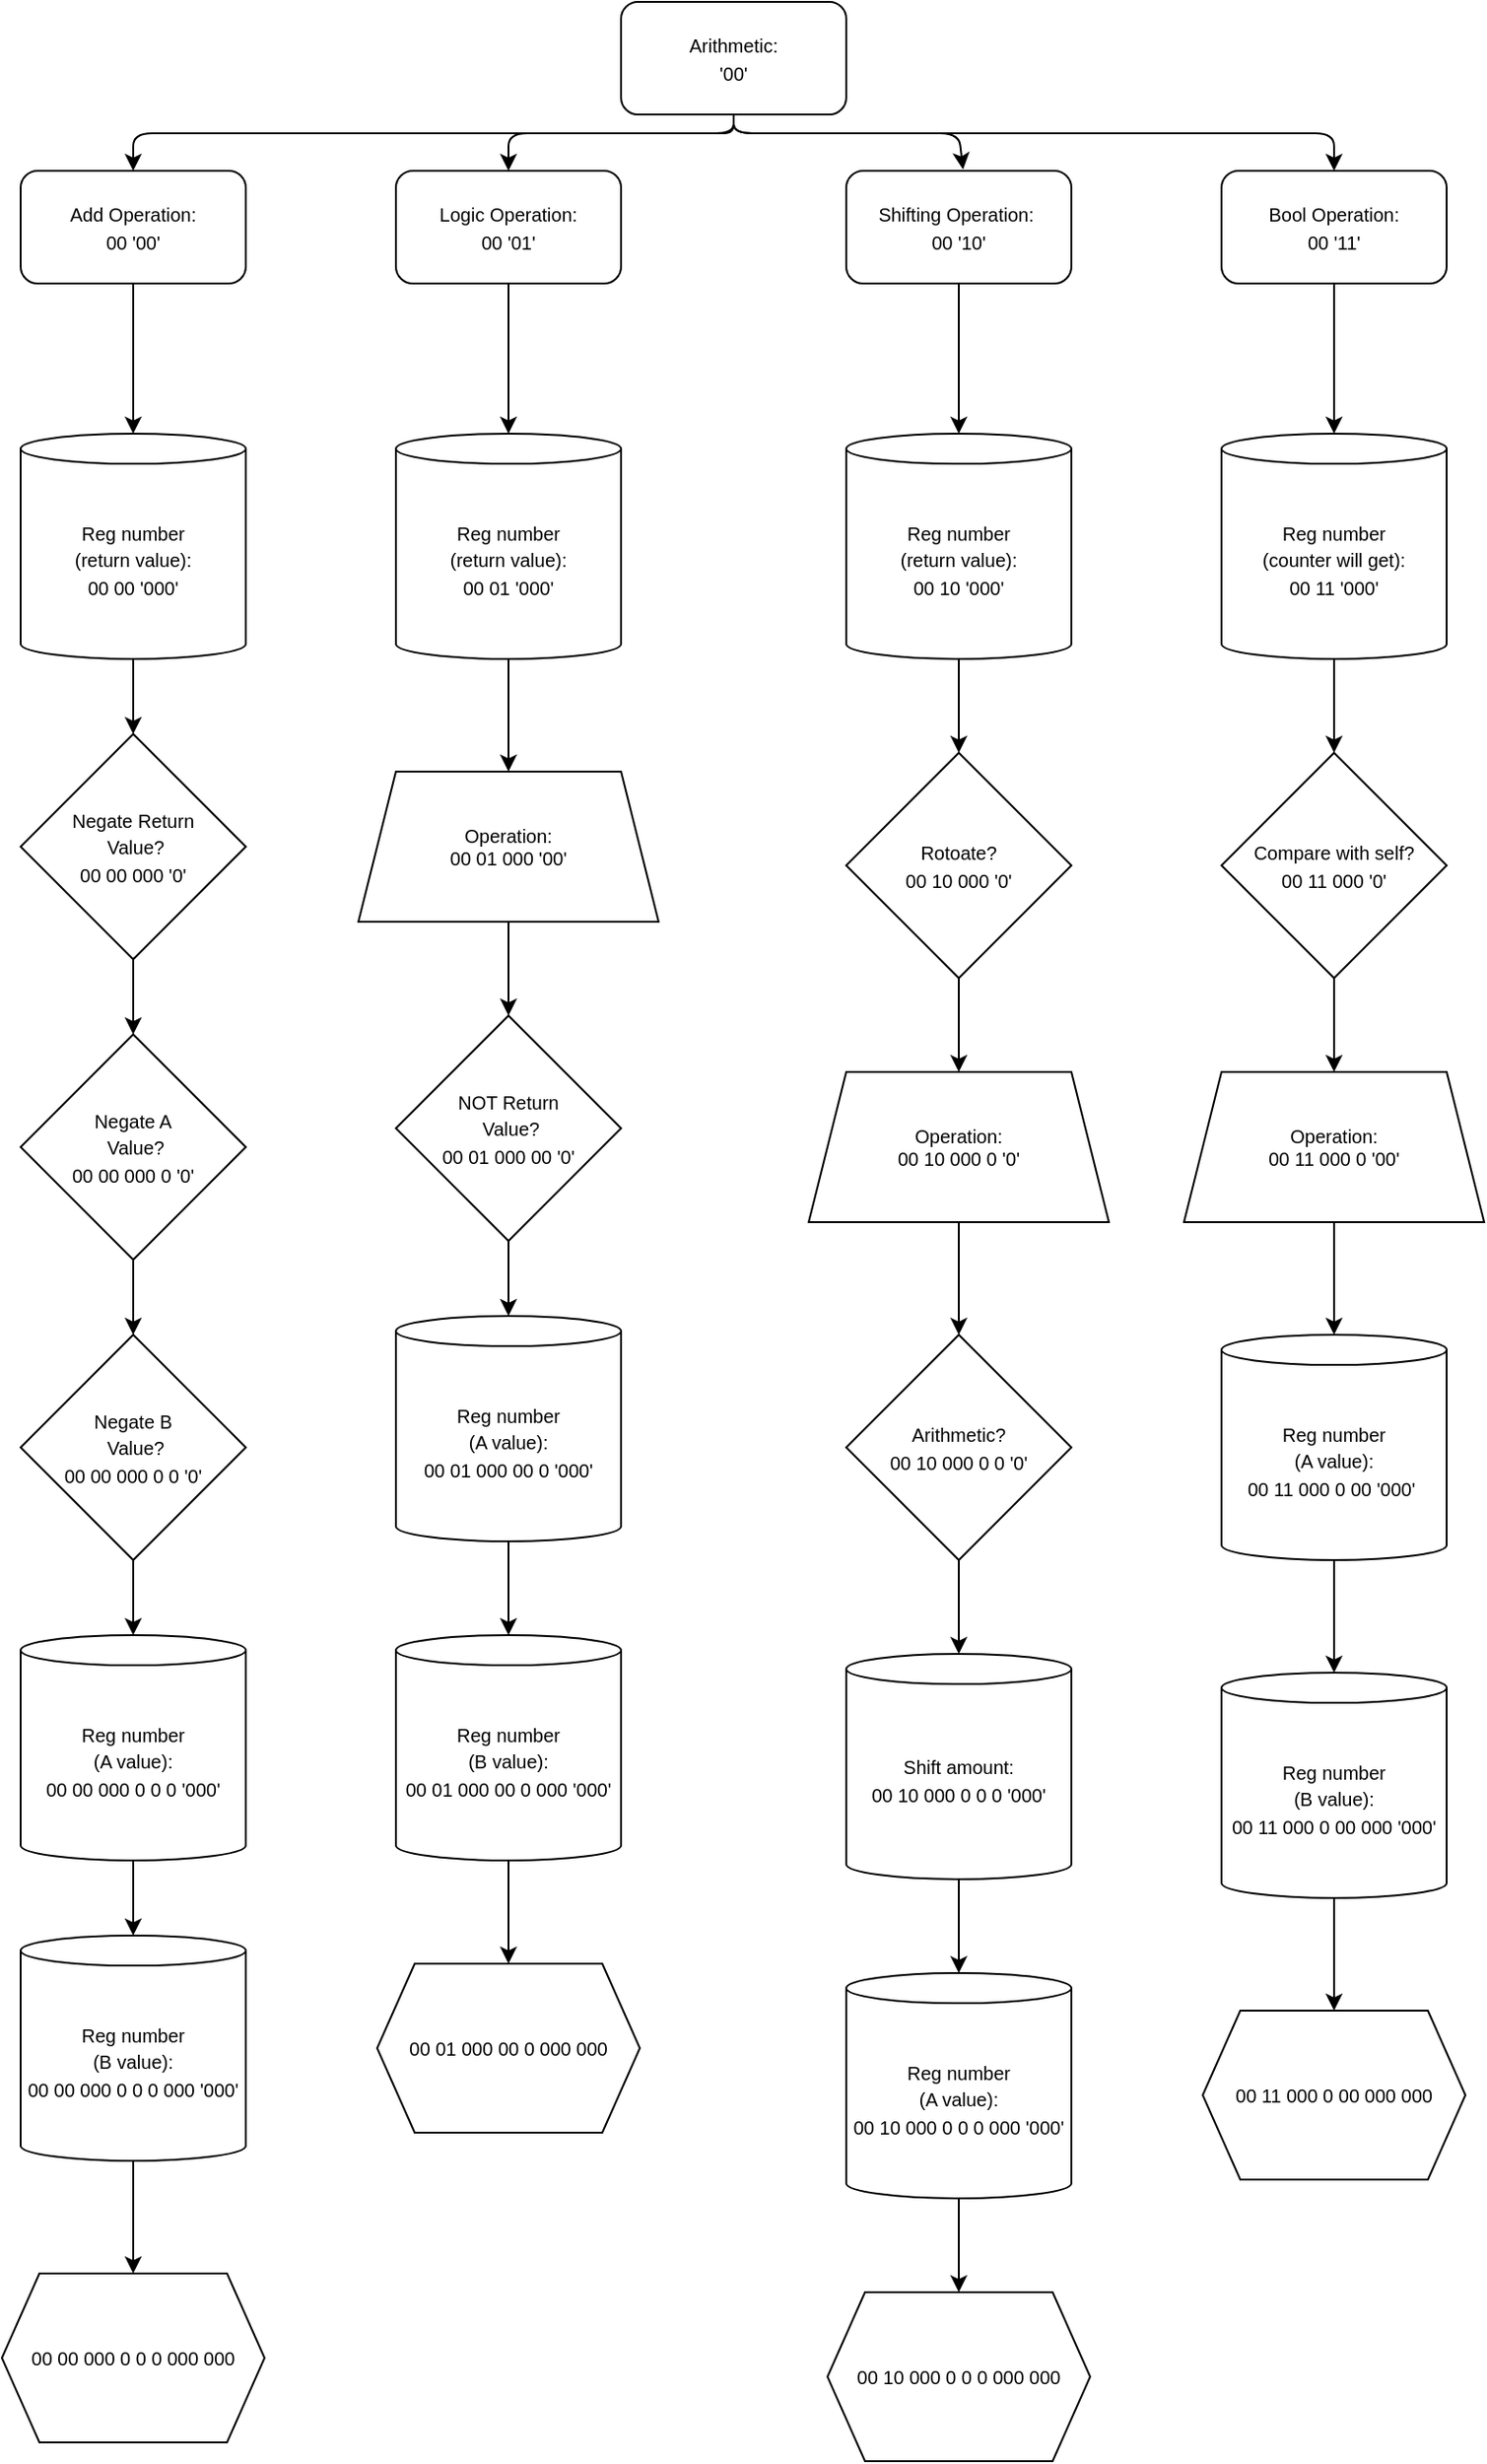 <mxfile>
    <diagram id="c882TivcuehydT_pIS8j" name="Page-1">
        <mxGraphModel dx="773" dy="856" grid="1" gridSize="10" guides="1" tooltips="1" connect="1" arrows="1" fold="1" page="1" pageScale="1" pageWidth="850" pageHeight="1100" math="0" shadow="0">
            <root>
                <mxCell id="0"/>
                <mxCell id="1" parent="0"/>
                <mxCell id="2" value="&lt;font style=&quot;font-size: 10px;&quot;&gt;Arithmetic:&lt;br&gt;'00'&lt;/font&gt;" style="rounded=1;whiteSpace=wrap;html=1;" parent="1" vertex="1">
                    <mxGeometry x="360" y="50" width="120" height="60" as="geometry"/>
                </mxCell>
                <mxCell id="3" value="&lt;font style=&quot;font-size: 10px;&quot;&gt;Add Operation:&lt;br&gt;&lt;font style=&quot;&quot;&gt;00 '00'&lt;/font&gt;&lt;/font&gt;" style="rounded=1;whiteSpace=wrap;html=1;" parent="1" vertex="1">
                    <mxGeometry x="40" y="140" width="120" height="60" as="geometry"/>
                </mxCell>
                <mxCell id="4" value="&lt;font style=&quot;font-size: 10px;&quot;&gt;Logic Operation:&lt;br&gt;00 '01'&lt;/font&gt;" style="rounded=1;whiteSpace=wrap;html=1;" parent="1" vertex="1">
                    <mxGeometry x="240" y="140" width="120" height="60" as="geometry"/>
                </mxCell>
                <mxCell id="6" value="&lt;font style=&quot;font-size: 10px;&quot;&gt;Shifting Operation:&amp;nbsp;&lt;br&gt;00 '10'&lt;/font&gt;" style="rounded=1;whiteSpace=wrap;html=1;" parent="1" vertex="1">
                    <mxGeometry x="480" y="140" width="120" height="60" as="geometry"/>
                </mxCell>
                <mxCell id="7" value="&lt;font style=&quot;font-size: 10px;&quot;&gt;Bool Operation:&lt;br&gt;00 '11'&lt;/font&gt;" style="rounded=1;whiteSpace=wrap;html=1;" parent="1" vertex="1">
                    <mxGeometry x="680" y="140" width="120" height="60" as="geometry"/>
                </mxCell>
                <mxCell id="9" value="&lt;font style=&quot;font-size: 10px;&quot;&gt;Negate Return&lt;br&gt;&amp;nbsp;Value?&lt;br&gt;00 00 000 '0'&lt;/font&gt;" style="rhombus;whiteSpace=wrap;html=1;" parent="1" vertex="1">
                    <mxGeometry x="40" y="440" width="120" height="120" as="geometry"/>
                </mxCell>
                <mxCell id="11" value="&lt;font style=&quot;font-size: 10px;&quot;&gt;Reg number&lt;br&gt;(return value):&lt;br&gt;00 00 '000'&lt;/font&gt;" style="shape=cylinder3;whiteSpace=wrap;html=1;boundedLbl=1;backgroundOutline=1;size=8.031;" parent="1" vertex="1">
                    <mxGeometry x="40" y="280" width="120" height="120" as="geometry"/>
                </mxCell>
                <mxCell id="12" value="&lt;font style=&quot;font-size: 10px;&quot;&gt;Negate A&lt;br&gt;&amp;nbsp;Value?&lt;br&gt;00 00 000 0 '0'&lt;/font&gt;" style="rhombus;whiteSpace=wrap;html=1;" parent="1" vertex="1">
                    <mxGeometry x="40" y="600" width="120" height="120" as="geometry"/>
                </mxCell>
                <mxCell id="13" value="&lt;font style=&quot;font-size: 10px;&quot;&gt;Negate B&lt;br&gt;&amp;nbsp;Value?&lt;br&gt;00 00 000 0 0 '0'&lt;/font&gt;" style="rhombus;whiteSpace=wrap;html=1;" parent="1" vertex="1">
                    <mxGeometry x="40" y="760" width="120" height="120" as="geometry"/>
                </mxCell>
                <mxCell id="14" value="&lt;font style=&quot;font-size: 10px;&quot;&gt;Reg number&lt;br&gt;(A value):&lt;br&gt;00 00 000 0 0 0 '000'&lt;/font&gt;" style="shape=cylinder3;whiteSpace=wrap;html=1;boundedLbl=1;backgroundOutline=1;size=8.031;" vertex="1" parent="1">
                    <mxGeometry x="40" y="920" width="120" height="120" as="geometry"/>
                </mxCell>
                <mxCell id="16" value="&lt;font style=&quot;font-size: 10px;&quot;&gt;Reg number&lt;br&gt;(B value):&lt;br&gt;00 00 000 0 0 0 000 '000'&lt;/font&gt;" style="shape=cylinder3;whiteSpace=wrap;html=1;boundedLbl=1;backgroundOutline=1;size=8.031;" vertex="1" parent="1">
                    <mxGeometry x="40" y="1080" width="120" height="120" as="geometry"/>
                </mxCell>
                <mxCell id="17" value="00 00 000 0 0 0 000 000" style="shape=hexagon;perimeter=hexagonPerimeter2;whiteSpace=wrap;html=1;fixedSize=1;strokeColor=default;fontFamily=Helvetica;fontSize=10;fontColor=default;fillColor=default;" vertex="1" parent="1">
                    <mxGeometry x="30" y="1260" width="140" height="90" as="geometry"/>
                </mxCell>
                <mxCell id="18" value="&lt;font style=&quot;font-size: 10px;&quot;&gt;Reg number&lt;br&gt;(return value):&lt;br&gt;00 01 '000'&lt;/font&gt;" style="shape=cylinder3;whiteSpace=wrap;html=1;boundedLbl=1;backgroundOutline=1;size=8.031;" vertex="1" parent="1">
                    <mxGeometry x="240" y="280" width="120" height="120" as="geometry"/>
                </mxCell>
                <mxCell id="19" value="Operation:&lt;br&gt;00 01 000 '00'" style="shape=trapezoid;perimeter=trapezoidPerimeter;whiteSpace=wrap;html=1;fixedSize=1;strokeColor=default;fontFamily=Helvetica;fontSize=10;fontColor=default;fillColor=default;" vertex="1" parent="1">
                    <mxGeometry x="220" y="460" width="160" height="80" as="geometry"/>
                </mxCell>
                <mxCell id="20" value="&lt;font style=&quot;font-size: 10px;&quot;&gt;NOT Return&lt;br&gt;&amp;nbsp;Value?&lt;br&gt;00 01 000 00 '0'&lt;/font&gt;" style="rhombus;whiteSpace=wrap;html=1;" vertex="1" parent="1">
                    <mxGeometry x="240" y="590" width="120" height="120" as="geometry"/>
                </mxCell>
                <mxCell id="21" value="&lt;font style=&quot;font-size: 10px;&quot;&gt;Reg number&lt;br&gt;(A value):&lt;br&gt;00 01 000 00 0 '000'&lt;/font&gt;" style="shape=cylinder3;whiteSpace=wrap;html=1;boundedLbl=1;backgroundOutline=1;size=8.031;" vertex="1" parent="1">
                    <mxGeometry x="240" y="750" width="120" height="120" as="geometry"/>
                </mxCell>
                <mxCell id="22" value="&lt;font style=&quot;font-size: 10px;&quot;&gt;Reg number&lt;br&gt;(B value):&lt;br&gt;00 01 000 00 0 000 '000'&lt;/font&gt;" style="shape=cylinder3;whiteSpace=wrap;html=1;boundedLbl=1;backgroundOutline=1;size=8.031;" vertex="1" parent="1">
                    <mxGeometry x="240" y="920" width="120" height="120" as="geometry"/>
                </mxCell>
                <mxCell id="25" value="00 01 000 00 0 000 000" style="shape=hexagon;perimeter=hexagonPerimeter2;whiteSpace=wrap;html=1;fixedSize=1;strokeColor=default;fontFamily=Helvetica;fontSize=10;fontColor=default;fillColor=default;" vertex="1" parent="1">
                    <mxGeometry x="230" y="1095" width="140" height="90" as="geometry"/>
                </mxCell>
                <mxCell id="26" value="&lt;font style=&quot;font-size: 10px;&quot;&gt;Reg number&lt;br&gt;(return value):&lt;br&gt;00 10 '000'&lt;/font&gt;" style="shape=cylinder3;whiteSpace=wrap;html=1;boundedLbl=1;backgroundOutline=1;size=8.031;" vertex="1" parent="1">
                    <mxGeometry x="480" y="280" width="120" height="120" as="geometry"/>
                </mxCell>
                <mxCell id="28" value="Operation:&lt;br&gt;00 10 000 0 '0'" style="shape=trapezoid;perimeter=trapezoidPerimeter;whiteSpace=wrap;html=1;fixedSize=1;strokeColor=default;fontFamily=Helvetica;fontSize=10;fontColor=default;fillColor=default;" vertex="1" parent="1">
                    <mxGeometry x="460" y="620" width="160" height="80" as="geometry"/>
                </mxCell>
                <mxCell id="29" value="&lt;font style=&quot;font-size: 10px;&quot;&gt;Arithmetic?&lt;br&gt;00 10 000 0 0 '0'&lt;/font&gt;" style="rhombus;whiteSpace=wrap;html=1;" vertex="1" parent="1">
                    <mxGeometry x="480" y="760" width="120" height="120" as="geometry"/>
                </mxCell>
                <mxCell id="31" value="&lt;font style=&quot;font-size: 10px;&quot;&gt;Rotoate?&lt;br&gt;00 10 000 '0'&lt;/font&gt;" style="rhombus;whiteSpace=wrap;html=1;" vertex="1" parent="1">
                    <mxGeometry x="480" y="450" width="120" height="120" as="geometry"/>
                </mxCell>
                <mxCell id="33" value="&lt;font style=&quot;font-size: 10px;&quot;&gt;Shift amount:&lt;br&gt;00 10 000 0 0 0 '000'&lt;/font&gt;" style="shape=cylinder3;whiteSpace=wrap;html=1;boundedLbl=1;backgroundOutline=1;size=8.031;" vertex="1" parent="1">
                    <mxGeometry x="480" y="930" width="120" height="120" as="geometry"/>
                </mxCell>
                <mxCell id="34" value="&lt;font style=&quot;font-size: 10px;&quot;&gt;Reg number&lt;br&gt;(A value):&lt;br&gt;00 10 000 0 0 0 000 '000'&lt;/font&gt;" style="shape=cylinder3;whiteSpace=wrap;html=1;boundedLbl=1;backgroundOutline=1;size=8.031;" vertex="1" parent="1">
                    <mxGeometry x="480" y="1100" width="120" height="120" as="geometry"/>
                </mxCell>
                <mxCell id="36" value="00 10 000 0 0 0 000 000" style="shape=hexagon;perimeter=hexagonPerimeter2;whiteSpace=wrap;html=1;fixedSize=1;strokeColor=default;fontFamily=Helvetica;fontSize=10;fontColor=default;fillColor=default;" vertex="1" parent="1">
                    <mxGeometry x="470" y="1270" width="140" height="90" as="geometry"/>
                </mxCell>
                <mxCell id="39" value="Operation:&lt;br&gt;00 11 000 0 '00'" style="shape=trapezoid;perimeter=trapezoidPerimeter;whiteSpace=wrap;html=1;fixedSize=1;strokeColor=default;fontFamily=Helvetica;fontSize=10;fontColor=default;fillColor=default;" vertex="1" parent="1">
                    <mxGeometry x="660" y="620" width="160" height="80" as="geometry"/>
                </mxCell>
                <mxCell id="40" value="&lt;font style=&quot;font-size: 10px;&quot;&gt;Reg number&lt;br&gt;(counter will get):&lt;br&gt;00 11 '000'&lt;/font&gt;" style="shape=cylinder3;whiteSpace=wrap;html=1;boundedLbl=1;backgroundOutline=1;size=8.031;" vertex="1" parent="1">
                    <mxGeometry x="680" y="280" width="120" height="120" as="geometry"/>
                </mxCell>
                <mxCell id="77" value="" style="edgeStyle=none;html=1;fontFamily=Helvetica;fontSize=10;fontColor=default;entryX=0.5;entryY=0;entryDx=0;entryDy=0;exitX=0.5;exitY=1;exitDx=0;exitDy=0;exitPerimeter=0;" edge="1" parent="1" source="40" target="44">
                    <mxGeometry relative="1" as="geometry">
                        <mxPoint x="780" y="430" as="sourcePoint"/>
                    </mxGeometry>
                </mxCell>
                <mxCell id="44" value="&lt;span style=&quot;font-size: 10px;&quot;&gt;Compare with self?&lt;br&gt;00 11 000 '0'&lt;br&gt;&lt;/span&gt;" style="rhombus;whiteSpace=wrap;html=1;" vertex="1" parent="1">
                    <mxGeometry x="680" y="450" width="120" height="120" as="geometry"/>
                </mxCell>
                <mxCell id="45" value="&lt;font style=&quot;font-size: 10px;&quot;&gt;Reg number&lt;br&gt;(A value):&lt;br&gt;00 11 000 0 00 '000'&amp;nbsp;&lt;/font&gt;" style="shape=cylinder3;whiteSpace=wrap;html=1;boundedLbl=1;backgroundOutline=1;size=8.031;" vertex="1" parent="1">
                    <mxGeometry x="680" y="760" width="120" height="120" as="geometry"/>
                </mxCell>
                <mxCell id="47" value="&lt;font style=&quot;font-size: 10px;&quot;&gt;Reg number&lt;br&gt;(B value):&lt;br&gt;00 11 000 0 00 000 '000'&lt;/font&gt;" style="shape=cylinder3;whiteSpace=wrap;html=1;boundedLbl=1;backgroundOutline=1;size=8.031;" vertex="1" parent="1">
                    <mxGeometry x="680" y="940" width="120" height="120" as="geometry"/>
                </mxCell>
                <mxCell id="48" value="00 11 000 0 00 000 000" style="shape=hexagon;perimeter=hexagonPerimeter2;whiteSpace=wrap;html=1;fixedSize=1;strokeColor=default;fontFamily=Helvetica;fontSize=10;fontColor=default;fillColor=default;" vertex="1" parent="1">
                    <mxGeometry x="670" y="1120" width="140" height="90" as="geometry"/>
                </mxCell>
                <mxCell id="49" value="" style="endArrow=classic;html=1;fontFamily=Helvetica;fontSize=10;fontColor=default;exitX=0.5;exitY=1;exitDx=0;exitDy=0;" edge="1" parent="1" source="2" target="3">
                    <mxGeometry width="50" height="50" relative="1" as="geometry">
                        <mxPoint x="420" y="120" as="sourcePoint"/>
                        <mxPoint x="470" y="280" as="targetPoint"/>
                        <Array as="points">
                            <mxPoint x="420" y="120"/>
                            <mxPoint x="410" y="120"/>
                            <mxPoint x="260" y="120"/>
                            <mxPoint x="100" y="120"/>
                        </Array>
                    </mxGeometry>
                </mxCell>
                <mxCell id="50" value="" style="endArrow=classic;html=1;fontFamily=Helvetica;fontSize=10;fontColor=default;entryX=0.5;entryY=0;entryDx=0;entryDy=0;" edge="1" parent="1" target="4">
                    <mxGeometry width="50" height="50" relative="1" as="geometry">
                        <mxPoint x="420" y="110" as="sourcePoint"/>
                        <mxPoint x="220" y="280" as="targetPoint"/>
                        <Array as="points">
                            <mxPoint x="420" y="120"/>
                            <mxPoint x="300" y="120"/>
                        </Array>
                    </mxGeometry>
                </mxCell>
                <mxCell id="53" value="" style="endArrow=classic;html=1;fontFamily=Helvetica;fontSize=10;fontColor=default;exitX=0.5;exitY=1;exitDx=0;exitDy=0;entryX=0.519;entryY=-0.012;entryDx=0;entryDy=0;entryPerimeter=0;" edge="1" parent="1" source="2" target="6">
                    <mxGeometry width="50" height="50" relative="1" as="geometry">
                        <mxPoint x="440" y="170" as="sourcePoint"/>
                        <mxPoint x="490" y="120" as="targetPoint"/>
                        <Array as="points">
                            <mxPoint x="420" y="120"/>
                            <mxPoint x="540" y="120"/>
                        </Array>
                    </mxGeometry>
                </mxCell>
                <mxCell id="54" value="" style="endArrow=classic;html=1;fontFamily=Helvetica;fontSize=10;fontColor=default;entryX=0.5;entryY=0;entryDx=0;entryDy=0;exitX=0.5;exitY=1;exitDx=0;exitDy=0;" edge="1" parent="1" source="2" target="7">
                    <mxGeometry width="50" height="50" relative="1" as="geometry">
                        <mxPoint x="540" y="160" as="sourcePoint"/>
                        <mxPoint x="590" y="110" as="targetPoint"/>
                        <Array as="points">
                            <mxPoint x="420" y="120"/>
                            <mxPoint x="740" y="120"/>
                        </Array>
                    </mxGeometry>
                </mxCell>
                <mxCell id="55" value="" style="endArrow=classic;html=1;fontFamily=Helvetica;fontSize=10;fontColor=default;exitX=0.5;exitY=1;exitDx=0;exitDy=0;entryX=0.5;entryY=0;entryDx=0;entryDy=0;entryPerimeter=0;" edge="1" parent="1" source="3" target="11">
                    <mxGeometry width="50" height="50" relative="1" as="geometry">
                        <mxPoint x="80" y="380" as="sourcePoint"/>
                        <mxPoint x="130" y="330" as="targetPoint"/>
                    </mxGeometry>
                </mxCell>
                <mxCell id="56" value="" style="endArrow=classic;html=1;fontFamily=Helvetica;fontSize=10;fontColor=default;exitX=0.5;exitY=1;exitDx=0;exitDy=0;exitPerimeter=0;" edge="1" parent="1" source="11" target="9">
                    <mxGeometry width="50" height="50" relative="1" as="geometry">
                        <mxPoint x="80" y="380" as="sourcePoint"/>
                        <mxPoint x="130" y="330" as="targetPoint"/>
                    </mxGeometry>
                </mxCell>
                <mxCell id="57" value="" style="endArrow=classic;html=1;fontFamily=Helvetica;fontSize=10;fontColor=default;exitX=0.5;exitY=1;exitDx=0;exitDy=0;" edge="1" parent="1" source="9" target="12">
                    <mxGeometry width="50" height="50" relative="1" as="geometry">
                        <mxPoint x="80" y="690" as="sourcePoint"/>
                        <mxPoint x="130" y="640" as="targetPoint"/>
                    </mxGeometry>
                </mxCell>
                <mxCell id="58" value="" style="endArrow=classic;html=1;fontFamily=Helvetica;fontSize=10;fontColor=default;exitX=0.5;exitY=1;exitDx=0;exitDy=0;" edge="1" parent="1" source="12" target="13">
                    <mxGeometry width="50" height="50" relative="1" as="geometry">
                        <mxPoint x="80" y="690" as="sourcePoint"/>
                        <mxPoint x="130" y="640" as="targetPoint"/>
                    </mxGeometry>
                </mxCell>
                <mxCell id="59" value="" style="endArrow=classic;html=1;fontFamily=Helvetica;fontSize=10;fontColor=default;exitX=0.5;exitY=1;exitDx=0;exitDy=0;entryX=0.5;entryY=0;entryDx=0;entryDy=0;entryPerimeter=0;" edge="1" parent="1" source="13" target="14">
                    <mxGeometry width="50" height="50" relative="1" as="geometry">
                        <mxPoint x="80" y="920" as="sourcePoint"/>
                        <mxPoint x="130" y="870" as="targetPoint"/>
                    </mxGeometry>
                </mxCell>
                <mxCell id="60" value="" style="endArrow=classic;html=1;fontFamily=Helvetica;fontSize=10;fontColor=default;exitX=0.5;exitY=1;exitDx=0;exitDy=0;exitPerimeter=0;entryX=0.5;entryY=0;entryDx=0;entryDy=0;entryPerimeter=0;" edge="1" parent="1" source="14" target="16">
                    <mxGeometry width="50" height="50" relative="1" as="geometry">
                        <mxPoint x="80" y="1090" as="sourcePoint"/>
                        <mxPoint x="130" y="1040" as="targetPoint"/>
                    </mxGeometry>
                </mxCell>
                <mxCell id="61" value="" style="endArrow=classic;html=1;fontFamily=Helvetica;fontSize=10;fontColor=default;exitX=0.5;exitY=1;exitDx=0;exitDy=0;exitPerimeter=0;entryX=0.5;entryY=0;entryDx=0;entryDy=0;" edge="1" parent="1" source="16" target="17">
                    <mxGeometry width="50" height="50" relative="1" as="geometry">
                        <mxPoint x="90" y="1190" as="sourcePoint"/>
                        <mxPoint x="140" y="1140" as="targetPoint"/>
                    </mxGeometry>
                </mxCell>
                <mxCell id="62" value="" style="endArrow=classic;html=1;fontFamily=Helvetica;fontSize=10;fontColor=default;exitX=0.5;exitY=1;exitDx=0;exitDy=0;entryX=0.5;entryY=0;entryDx=0;entryDy=0;entryPerimeter=0;" edge="1" parent="1" source="4" target="18">
                    <mxGeometry width="50" height="50" relative="1" as="geometry">
                        <mxPoint x="300" y="320" as="sourcePoint"/>
                        <mxPoint x="350" y="270" as="targetPoint"/>
                    </mxGeometry>
                </mxCell>
                <mxCell id="63" value="" style="endArrow=classic;html=1;fontFamily=Helvetica;fontSize=10;fontColor=default;exitX=0.5;exitY=1;exitDx=0;exitDy=0;exitPerimeter=0;entryX=0.5;entryY=0;entryDx=0;entryDy=0;" edge="1" parent="1" source="18" target="19">
                    <mxGeometry width="50" height="50" relative="1" as="geometry">
                        <mxPoint x="320" y="480" as="sourcePoint"/>
                        <mxPoint x="370" y="430" as="targetPoint"/>
                    </mxGeometry>
                </mxCell>
                <mxCell id="64" value="" style="endArrow=classic;html=1;fontFamily=Helvetica;fontSize=10;fontColor=default;exitX=0.5;exitY=1;exitDx=0;exitDy=0;" edge="1" parent="1" source="19" target="20">
                    <mxGeometry width="50" height="50" relative="1" as="geometry">
                        <mxPoint x="320" y="650" as="sourcePoint"/>
                        <mxPoint x="370" y="600" as="targetPoint"/>
                    </mxGeometry>
                </mxCell>
                <mxCell id="65" value="" style="endArrow=classic;html=1;fontFamily=Helvetica;fontSize=10;fontColor=default;exitX=0.5;exitY=1;exitDx=0;exitDy=0;entryX=0.5;entryY=0;entryDx=0;entryDy=0;entryPerimeter=0;" edge="1" parent="1" source="20" target="21">
                    <mxGeometry width="50" height="50" relative="1" as="geometry">
                        <mxPoint x="300" y="750" as="sourcePoint"/>
                        <mxPoint x="350" y="700" as="targetPoint"/>
                    </mxGeometry>
                </mxCell>
                <mxCell id="66" value="" style="endArrow=classic;html=1;fontFamily=Helvetica;fontSize=10;fontColor=default;exitX=0.5;exitY=1;exitDx=0;exitDy=0;exitPerimeter=0;entryX=0.5;entryY=0;entryDx=0;entryDy=0;entryPerimeter=0;" edge="1" parent="1" source="21" target="22">
                    <mxGeometry width="50" height="50" relative="1" as="geometry">
                        <mxPoint x="290" y="1030" as="sourcePoint"/>
                        <mxPoint x="340" y="980" as="targetPoint"/>
                    </mxGeometry>
                </mxCell>
                <mxCell id="67" value="" style="endArrow=classic;html=1;fontFamily=Helvetica;fontSize=10;fontColor=default;exitX=0.5;exitY=1;exitDx=0;exitDy=0;exitPerimeter=0;entryX=0.5;entryY=0;entryDx=0;entryDy=0;" edge="1" parent="1" source="22" target="25">
                    <mxGeometry width="50" height="50" relative="1" as="geometry">
                        <mxPoint x="300" y="1110" as="sourcePoint"/>
                        <mxPoint x="350" y="1060" as="targetPoint"/>
                    </mxGeometry>
                </mxCell>
                <mxCell id="68" value="" style="endArrow=classic;html=1;fontFamily=Helvetica;fontSize=10;fontColor=default;exitX=0.5;exitY=1;exitDx=0;exitDy=0;entryX=0.5;entryY=0;entryDx=0;entryDy=0;entryPerimeter=0;" edge="1" parent="1" source="6" target="26">
                    <mxGeometry width="50" height="50" relative="1" as="geometry">
                        <mxPoint x="530" y="270" as="sourcePoint"/>
                        <mxPoint x="580" y="220" as="targetPoint"/>
                    </mxGeometry>
                </mxCell>
                <mxCell id="69" value="" style="endArrow=classic;html=1;fontFamily=Helvetica;fontSize=10;fontColor=default;exitX=0.5;exitY=1;exitDx=0;exitDy=0;exitPerimeter=0;entryX=0.5;entryY=0;entryDx=0;entryDy=0;" edge="1" parent="1" source="26" target="31">
                    <mxGeometry width="50" height="50" relative="1" as="geometry">
                        <mxPoint x="500" y="510" as="sourcePoint"/>
                        <mxPoint x="550" y="460" as="targetPoint"/>
                    </mxGeometry>
                </mxCell>
                <mxCell id="70" value="" style="endArrow=classic;html=1;fontFamily=Helvetica;fontSize=10;fontColor=default;exitX=0.5;exitY=1;exitDx=0;exitDy=0;entryX=0.5;entryY=0;entryDx=0;entryDy=0;" edge="1" parent="1" source="31" target="28">
                    <mxGeometry width="50" height="50" relative="1" as="geometry">
                        <mxPoint x="520" y="750" as="sourcePoint"/>
                        <mxPoint x="570" y="700" as="targetPoint"/>
                    </mxGeometry>
                </mxCell>
                <mxCell id="71" value="" style="endArrow=classic;html=1;fontFamily=Helvetica;fontSize=10;fontColor=default;exitX=0.5;exitY=1;exitDx=0;exitDy=0;entryX=0.5;entryY=0;entryDx=0;entryDy=0;" edge="1" parent="1" source="28" target="29">
                    <mxGeometry width="50" height="50" relative="1" as="geometry">
                        <mxPoint x="520" y="750" as="sourcePoint"/>
                        <mxPoint x="570" y="700" as="targetPoint"/>
                    </mxGeometry>
                </mxCell>
                <mxCell id="72" value="" style="endArrow=classic;html=1;fontFamily=Helvetica;fontSize=10;fontColor=default;exitX=0.5;exitY=1;exitDx=0;exitDy=0;entryX=0.5;entryY=0;entryDx=0;entryDy=0;entryPerimeter=0;" edge="1" parent="1" source="29" target="33">
                    <mxGeometry width="50" height="50" relative="1" as="geometry">
                        <mxPoint x="550" y="890" as="sourcePoint"/>
                        <mxPoint x="600" y="840" as="targetPoint"/>
                    </mxGeometry>
                </mxCell>
                <mxCell id="73" value="" style="endArrow=classic;html=1;fontFamily=Helvetica;fontSize=10;fontColor=default;exitX=0.5;exitY=1;exitDx=0;exitDy=0;exitPerimeter=0;entryX=0.5;entryY=0;entryDx=0;entryDy=0;entryPerimeter=0;" edge="1" parent="1" source="33" target="34">
                    <mxGeometry width="50" height="50" relative="1" as="geometry">
                        <mxPoint x="590" y="1020" as="sourcePoint"/>
                        <mxPoint x="640" y="970" as="targetPoint"/>
                    </mxGeometry>
                </mxCell>
                <mxCell id="74" value="" style="endArrow=classic;html=1;fontFamily=Helvetica;fontSize=10;fontColor=default;exitX=0.5;exitY=1;exitDx=0;exitDy=0;exitPerimeter=0;entryX=0.5;entryY=0;entryDx=0;entryDy=0;" edge="1" parent="1" source="34" target="36">
                    <mxGeometry width="50" height="50" relative="1" as="geometry">
                        <mxPoint x="570" y="1290" as="sourcePoint"/>
                        <mxPoint x="620" y="1240" as="targetPoint"/>
                    </mxGeometry>
                </mxCell>
                <mxCell id="75" value="" style="endArrow=classic;html=1;fontFamily=Helvetica;fontSize=10;fontColor=default;exitX=0.5;exitY=1;exitDx=0;exitDy=0;entryX=0.5;entryY=0;entryDx=0;entryDy=0;entryPerimeter=0;" edge="1" parent="1" source="7" target="40">
                    <mxGeometry width="50" height="50" relative="1" as="geometry">
                        <mxPoint x="720" y="290" as="sourcePoint"/>
                        <mxPoint x="770" y="240" as="targetPoint"/>
                    </mxGeometry>
                </mxCell>
                <mxCell id="78" value="" style="endArrow=classic;html=1;fontFamily=Helvetica;fontSize=10;fontColor=default;exitX=0.5;exitY=1;exitDx=0;exitDy=0;entryX=0.5;entryY=0;entryDx=0;entryDy=0;" edge="1" parent="1" source="44" target="39">
                    <mxGeometry width="50" height="50" relative="1" as="geometry">
                        <mxPoint x="750" y="600" as="sourcePoint"/>
                        <mxPoint x="800" y="550" as="targetPoint"/>
                    </mxGeometry>
                </mxCell>
                <mxCell id="79" value="" style="endArrow=classic;html=1;fontFamily=Helvetica;fontSize=10;fontColor=default;exitX=0.5;exitY=1;exitDx=0;exitDy=0;entryX=0.5;entryY=0;entryDx=0;entryDy=0;entryPerimeter=0;" edge="1" parent="1" source="39" target="45">
                    <mxGeometry width="50" height="50" relative="1" as="geometry">
                        <mxPoint x="710" y="730" as="sourcePoint"/>
                        <mxPoint x="740" y="750" as="targetPoint"/>
                        <Array as="points">
                            <mxPoint x="740" y="740"/>
                        </Array>
                    </mxGeometry>
                </mxCell>
                <mxCell id="80" value="" style="endArrow=classic;html=1;fontFamily=Helvetica;fontSize=10;fontColor=default;entryX=0.5;entryY=0;entryDx=0;entryDy=0;entryPerimeter=0;exitX=0.5;exitY=1;exitDx=0;exitDy=0;exitPerimeter=0;" edge="1" parent="1" source="45" target="47">
                    <mxGeometry width="50" height="50" relative="1" as="geometry">
                        <mxPoint x="700" y="930" as="sourcePoint"/>
                        <mxPoint x="750" y="880" as="targetPoint"/>
                    </mxGeometry>
                </mxCell>
                <mxCell id="81" value="" style="endArrow=classic;html=1;fontFamily=Helvetica;fontSize=10;fontColor=default;entryX=0.5;entryY=0;entryDx=0;entryDy=0;exitX=0.5;exitY=1;exitDx=0;exitDy=0;exitPerimeter=0;" edge="1" parent="1" source="47" target="48">
                    <mxGeometry width="50" height="50" relative="1" as="geometry">
                        <mxPoint x="700" y="1020" as="sourcePoint"/>
                        <mxPoint x="750" y="970" as="targetPoint"/>
                    </mxGeometry>
                </mxCell>
            </root>
        </mxGraphModel>
    </diagram>
</mxfile>